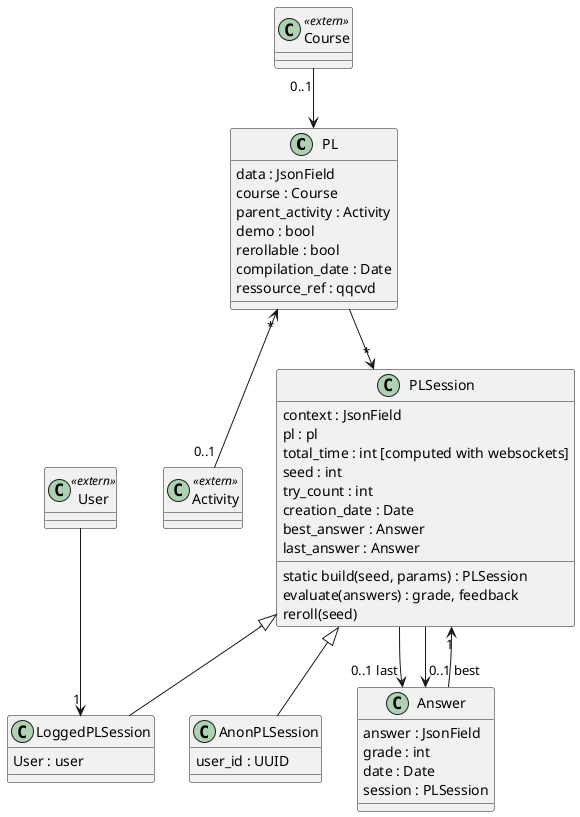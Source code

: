@startuml
class PL {
    data : JsonField
    course : Course
    parent_activity : Activity
    demo : bool
    rerollable : bool
    compilation_date : Date
    ressource_ref : qqcvd
}

class Activity <<extern>> {}

class PLSession {
    context : JsonField
    pl : pl
    total_time : int [computed with websockets]
    seed : int
    try_count : int
    creation_date : Date
    best_answer : Answer
    last_answer : Answer
    static build(seed, params) : PLSession
    evaluate(answers) : grade, feedback
    reroll(seed)
}
class AnonPLSession {
    user_id : UUID
}
class LoggedPLSession {
    User : user
}

class Answer {
    answer : JsonField
    grade : int
    date : Date
    session : PLSession
}

PLSession <|-- AnonPLSession
PLSession <|-- LoggedPLSession

PLSession --> "0..1 last" Answer
PLSession --> "0..1 best" Answer

class User <<extern>> {}
class Course <<extern>> {}

PL --> "*" PLSession
User --> "1" LoggedPLSession
PL "*" <-- "0..1" Activity
Course "0..1" --> PL
Answer --> "1" PLSession

@enduml
